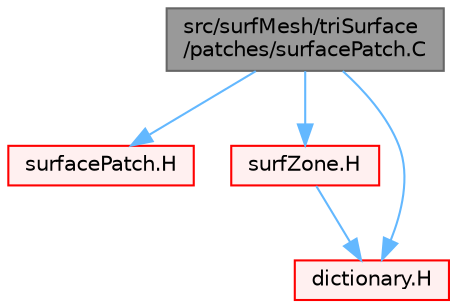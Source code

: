 digraph "src/surfMesh/triSurface/patches/surfacePatch.C"
{
 // LATEX_PDF_SIZE
  bgcolor="transparent";
  edge [fontname=Helvetica,fontsize=10,labelfontname=Helvetica,labelfontsize=10];
  node [fontname=Helvetica,fontsize=10,shape=box,height=0.2,width=0.4];
  Node1 [id="Node000001",label="src/surfMesh/triSurface\l/patches/surfacePatch.C",height=0.2,width=0.4,color="gray40", fillcolor="grey60", style="filled", fontcolor="black",tooltip=" "];
  Node1 -> Node2 [id="edge1_Node000001_Node000002",color="steelblue1",style="solid",tooltip=" "];
  Node2 [id="Node000002",label="surfacePatch.H",height=0.2,width=0.4,color="red", fillcolor="#FFF0F0", style="filled",URL="$surfacePatch_8H.html",tooltip=" "];
  Node1 -> Node34 [id="edge2_Node000001_Node000034",color="steelblue1",style="solid",tooltip=" "];
  Node34 [id="Node000034",label="surfZone.H",height=0.2,width=0.4,color="red", fillcolor="#FFF0F0", style="filled",URL="$surfZone_8H.html",tooltip=" "];
  Node34 -> Node81 [id="edge3_Node000034_Node000081",color="steelblue1",style="solid",tooltip=" "];
  Node81 [id="Node000081",label="dictionary.H",height=0.2,width=0.4,color="red", fillcolor="#FFF0F0", style="filled",URL="$dictionary_8H.html",tooltip=" "];
  Node1 -> Node81 [id="edge4_Node000001_Node000081",color="steelblue1",style="solid",tooltip=" "];
}
